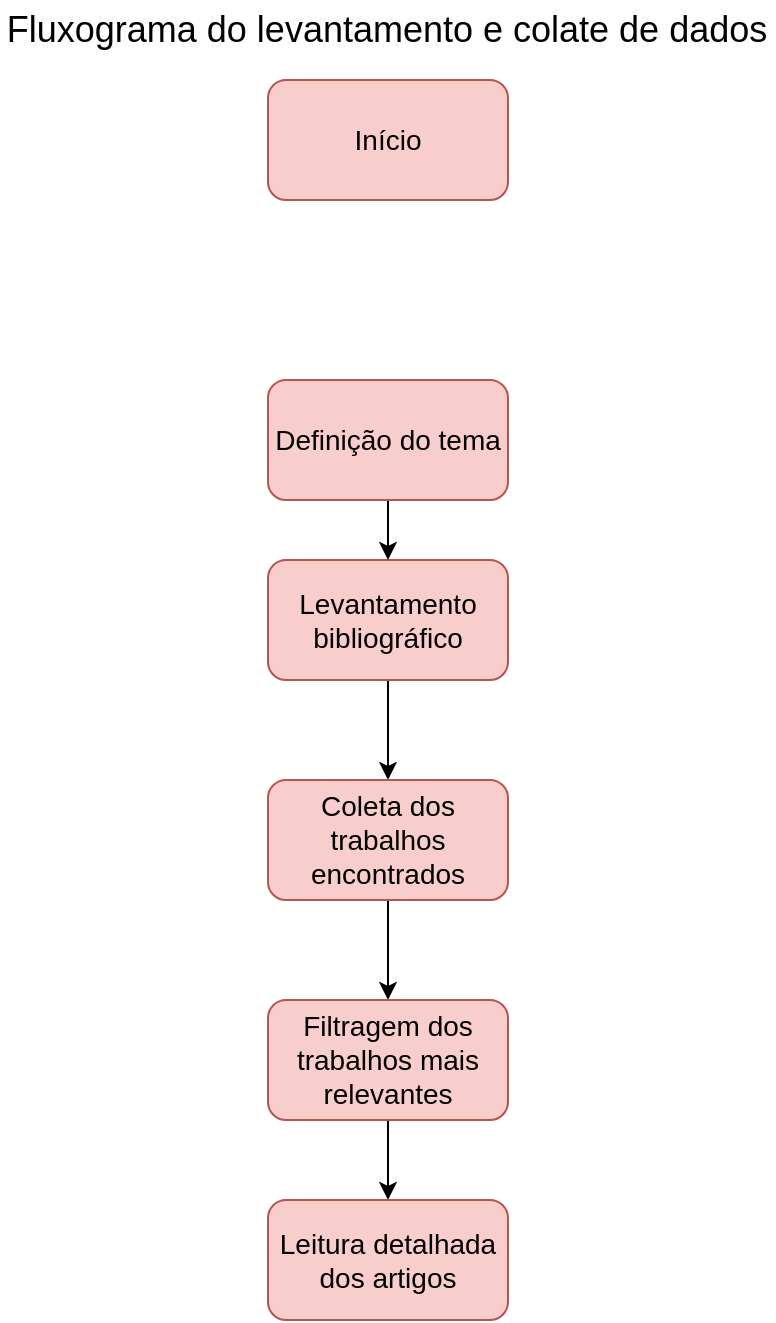 <mxfile version="26.2.10">
  <diagram name="Page-1" id="c7558073-3199-34d8-9f00-42111426c3f3">
    <mxGraphModel dx="962" dy="527" grid="1" gridSize="10" guides="1" tooltips="1" connect="1" arrows="1" fold="1" page="1" pageScale="1" pageWidth="826" pageHeight="1169" background="none" math="0" shadow="0">
      <root>
        <mxCell id="0" />
        <mxCell id="1" parent="0" />
        <mxCell id="NErnlqf0GAWsiSf0F0_Z-100" value="" style="edgeStyle=orthogonalEdgeStyle;rounded=0;orthogonalLoop=1;jettySize=auto;html=1;" edge="1" parent="1" source="NErnlqf0GAWsiSf0F0_Z-97" target="NErnlqf0GAWsiSf0F0_Z-99">
          <mxGeometry relative="1" as="geometry" />
        </mxCell>
        <mxCell id="NErnlqf0GAWsiSf0F0_Z-97" value="&lt;font style=&quot;font-size: 14px;&quot;&gt;Levantamento bibliográfico&lt;/font&gt;" style="rounded=1;whiteSpace=wrap;html=1;fillColor=#f8cecc;strokeColor=#b85450;" vertex="1" parent="1">
          <mxGeometry x="353" y="300" width="120" height="60" as="geometry" />
        </mxCell>
        <mxCell id="NErnlqf0GAWsiSf0F0_Z-102" value="" style="edgeStyle=orthogonalEdgeStyle;rounded=0;orthogonalLoop=1;jettySize=auto;html=1;" edge="1" parent="1" source="NErnlqf0GAWsiSf0F0_Z-99" target="NErnlqf0GAWsiSf0F0_Z-101">
          <mxGeometry relative="1" as="geometry" />
        </mxCell>
        <mxCell id="NErnlqf0GAWsiSf0F0_Z-99" value="&lt;font style=&quot;font-size: 14px;&quot;&gt;Coleta dos trabalhos encontrados&lt;/font&gt;" style="rounded=1;whiteSpace=wrap;html=1;fillColor=#f8cecc;strokeColor=#b85450;" vertex="1" parent="1">
          <mxGeometry x="353" y="410" width="120" height="60" as="geometry" />
        </mxCell>
        <mxCell id="NErnlqf0GAWsiSf0F0_Z-104" value="" style="edgeStyle=orthogonalEdgeStyle;rounded=0;orthogonalLoop=1;jettySize=auto;html=1;" edge="1" parent="1" source="NErnlqf0GAWsiSf0F0_Z-101" target="NErnlqf0GAWsiSf0F0_Z-103">
          <mxGeometry relative="1" as="geometry" />
        </mxCell>
        <mxCell id="NErnlqf0GAWsiSf0F0_Z-101" value="&lt;font style=&quot;font-size: 14px;&quot;&gt;Filtragem dos trabalhos mais relevantes&lt;/font&gt;" style="rounded=1;whiteSpace=wrap;html=1;fillColor=#f8cecc;strokeColor=#b85450;" vertex="1" parent="1">
          <mxGeometry x="353" y="520" width="120" height="60" as="geometry" />
        </mxCell>
        <mxCell id="NErnlqf0GAWsiSf0F0_Z-103" value="&lt;span style=&quot;font-size: 14px;&quot;&gt;Leitura detalhada dos artigos&lt;/span&gt;" style="rounded=1;whiteSpace=wrap;html=1;fillColor=#f8cecc;strokeColor=#b85450;" vertex="1" parent="1">
          <mxGeometry x="353" y="620" width="120" height="60" as="geometry" />
        </mxCell>
        <mxCell id="NErnlqf0GAWsiSf0F0_Z-105" value="&lt;font style=&quot;font-size: 18px;&quot;&gt;Fluxograma do levantamento e colate de dados&lt;/font&gt;" style="text;html=1;align=center;verticalAlign=middle;whiteSpace=wrap;rounded=0;" vertex="1" parent="1">
          <mxGeometry x="219" y="20" width="387" height="30" as="geometry" />
        </mxCell>
        <mxCell id="NErnlqf0GAWsiSf0F0_Z-114" value="" style="edgeStyle=orthogonalEdgeStyle;rounded=0;orthogonalLoop=1;jettySize=auto;html=1;" edge="1" parent="1" source="NErnlqf0GAWsiSf0F0_Z-113" target="NErnlqf0GAWsiSf0F0_Z-97">
          <mxGeometry relative="1" as="geometry" />
        </mxCell>
        <mxCell id="NErnlqf0GAWsiSf0F0_Z-113" value="&lt;font style=&quot;font-size: 14px;&quot;&gt;Definição do tema&lt;/font&gt;" style="rounded=1;whiteSpace=wrap;html=1;fillColor=#f8cecc;strokeColor=#b85450;" vertex="1" parent="1">
          <mxGeometry x="353" y="210" width="120" height="60" as="geometry" />
        </mxCell>
        <mxCell id="NErnlqf0GAWsiSf0F0_Z-115" value="&lt;font style=&quot;font-size: 14px;&quot;&gt;Início&lt;/font&gt;" style="rounded=1;whiteSpace=wrap;html=1;fillColor=#f8cecc;strokeColor=#b85450;" vertex="1" parent="1">
          <mxGeometry x="353" y="60" width="120" height="60" as="geometry" />
        </mxCell>
      </root>
    </mxGraphModel>
  </diagram>
</mxfile>
